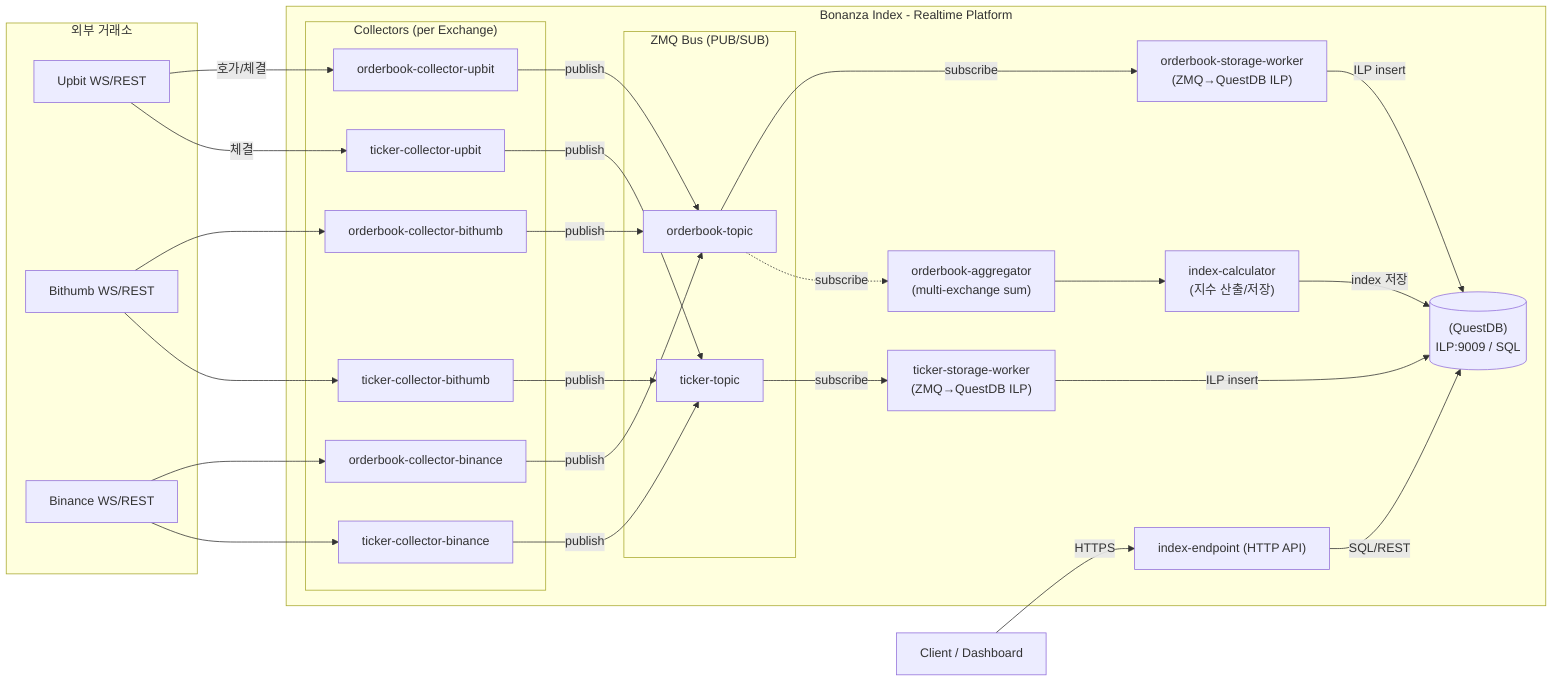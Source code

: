 flowchart LR
  subgraph EX["외부 거래소"]
    UP[Upbit WS/REST]
    BH[Bithumb WS/REST]
    BN[Binance WS/REST]
  end

  subgraph CS["Bonanza Index - Realtime Platform"]
    subgraph COL["Collectors (per Exchange)"]
      COL_OB_UP["orderbook-collector-upbit"]
      COL_TK_UP["ticker-collector-upbit"]
      COL_OB_BH["orderbook-collector-bithumb"]
      COL_TK_BH["ticker-collector-bithumb"]
      COL_OB_BN["orderbook-collector-binance"]
      COL_TK_BN["ticker-collector-binance"]
    end

    subgraph ZMQ["ZMQ Bus (PUB/SUB)"]
      Q_OB["orderbook-topic"]
      Q_TK["ticker-topic"]
    end

    W_OB["orderbook-storage-worker<br/>(ZMQ→QuestDB ILP)"]
    W_TK["ticker-storage-worker<br/>(ZMQ→QuestDB ILP)"]
    AGG["orderbook-aggregator<br/>(multi-exchange sum)"]
    CALC["index-calculator<br/>(지수 산출/저장)"]
    QDB[("(QuestDB)<br/>ILP:9009 / SQL")]
    API["index-endpoint (HTTP API)"]
  end

  USER["Client / Dashboard"]

  %% 외부 → 수집
  UP -->|호가/체결| COL_OB_UP
  UP -->|체결| COL_TK_UP
  BH --> COL_OB_BH
  BH --> COL_TK_BH
  BN --> COL_OB_BN
  BN --> COL_TK_BN

  %% 수집 → ZMQ
  COL_OB_UP -->|publish| Q_OB
  COL_OB_BH -->|publish| Q_OB
  COL_OB_BN -->|publish| Q_OB
  COL_TK_UP -->|publish| Q_TK
  COL_TK_BH -->|publish| Q_TK
  COL_TK_BN -->|publish| Q_TK

  %% ZMQ → 저장/집계
  Q_OB -->|subscribe| W_OB
  Q_TK -->|subscribe| W_TK
  W_OB -->|ILP insert| QDB
  W_TK -->|ILP insert| QDB

  %% 집계/지수
  Q_OB -. subscribe .-> AGG
  AGG --> CALC
  CALC -->|index 저장| QDB

  %% 조회
  USER -->|HTTPS| API
  API -->|SQL/REST| QDB